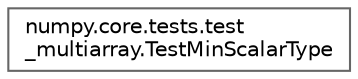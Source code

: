 digraph "Graphical Class Hierarchy"
{
 // LATEX_PDF_SIZE
  bgcolor="transparent";
  edge [fontname=Helvetica,fontsize=10,labelfontname=Helvetica,labelfontsize=10];
  node [fontname=Helvetica,fontsize=10,shape=box,height=0.2,width=0.4];
  rankdir="LR";
  Node0 [id="Node000000",label="numpy.core.tests.test\l_multiarray.TestMinScalarType",height=0.2,width=0.4,color="grey40", fillcolor="white", style="filled",URL="$d4/d6f/classnumpy_1_1core_1_1tests_1_1test__multiarray_1_1TestMinScalarType.html",tooltip=" "];
}
